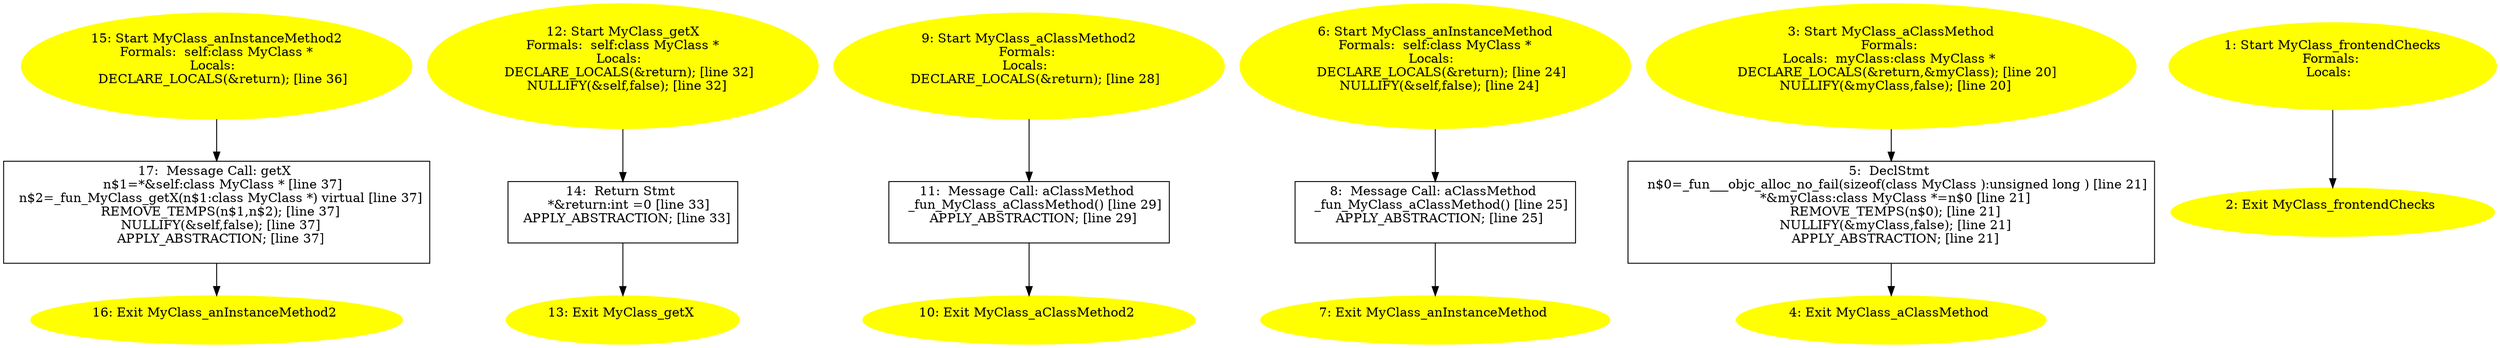 digraph iCFG {
17 [label="17:  Message Call: getX \n   n$1=*&self:class MyClass * [line 37]\n  n$2=_fun_MyClass_getX(n$1:class MyClass *) virtual [line 37]\n  REMOVE_TEMPS(n$1,n$2); [line 37]\n  NULLIFY(&self,false); [line 37]\n  APPLY_ABSTRACTION; [line 37]\n " shape="box"]
	

	 17 -> 16 ;
16 [label="16: Exit MyClass_anInstanceMethod2 \n  " color=yellow style=filled]
	

15 [label="15: Start MyClass_anInstanceMethod2\nFormals:  self:class MyClass *\nLocals:  \n   DECLARE_LOCALS(&return); [line 36]\n " color=yellow style=filled]
	

	 15 -> 17 ;
14 [label="14:  Return Stmt \n   *&return:int =0 [line 33]\n  APPLY_ABSTRACTION; [line 33]\n " shape="box"]
	

	 14 -> 13 ;
13 [label="13: Exit MyClass_getX \n  " color=yellow style=filled]
	

12 [label="12: Start MyClass_getX\nFormals:  self:class MyClass *\nLocals:  \n   DECLARE_LOCALS(&return); [line 32]\n  NULLIFY(&self,false); [line 32]\n " color=yellow style=filled]
	

	 12 -> 14 ;
11 [label="11:  Message Call: aClassMethod \n   _fun_MyClass_aClassMethod() [line 29]\n  APPLY_ABSTRACTION; [line 29]\n " shape="box"]
	

	 11 -> 10 ;
10 [label="10: Exit MyClass_aClassMethod2 \n  " color=yellow style=filled]
	

9 [label="9: Start MyClass_aClassMethod2\nFormals: \nLocals:  \n   DECLARE_LOCALS(&return); [line 28]\n " color=yellow style=filled]
	

	 9 -> 11 ;
8 [label="8:  Message Call: aClassMethod \n   _fun_MyClass_aClassMethod() [line 25]\n  APPLY_ABSTRACTION; [line 25]\n " shape="box"]
	

	 8 -> 7 ;
7 [label="7: Exit MyClass_anInstanceMethod \n  " color=yellow style=filled]
	

6 [label="6: Start MyClass_anInstanceMethod\nFormals:  self:class MyClass *\nLocals:  \n   DECLARE_LOCALS(&return); [line 24]\n  NULLIFY(&self,false); [line 24]\n " color=yellow style=filled]
	

	 6 -> 8 ;
5 [label="5:  DeclStmt \n   n$0=_fun___objc_alloc_no_fail(sizeof(class MyClass ):unsigned long ) [line 21]\n  *&myClass:class MyClass *=n$0 [line 21]\n  REMOVE_TEMPS(n$0); [line 21]\n  NULLIFY(&myClass,false); [line 21]\n  APPLY_ABSTRACTION; [line 21]\n " shape="box"]
	

	 5 -> 4 ;
4 [label="4: Exit MyClass_aClassMethod \n  " color=yellow style=filled]
	

3 [label="3: Start MyClass_aClassMethod\nFormals: \nLocals:  myClass:class MyClass * \n   DECLARE_LOCALS(&return,&myClass); [line 20]\n  NULLIFY(&myClass,false); [line 20]\n " color=yellow style=filled]
	

	 3 -> 5 ;
2 [label="2: Exit MyClass_frontendChecks \n  " color=yellow style=filled]
	

1 [label="1: Start MyClass_frontendChecks\nFormals: \nLocals:  \n  " color=yellow style=filled]
	

	 1 -> 2 ;
}
